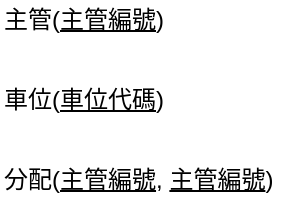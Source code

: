 <mxfile version="22.0.5" type="device">
  <diagram name="第 1 页" id="8_uR9EwcF36KfFjGduFT">
    <mxGraphModel dx="164" dy="249" grid="1" gridSize="10" guides="1" tooltips="1" connect="1" arrows="1" fold="1" page="1" pageScale="1" pageWidth="827" pageHeight="1169" math="0" shadow="0">
      <root>
        <mxCell id="0" />
        <mxCell id="1" parent="0" />
        <UserObject label="主管(&lt;u&gt;主管編號&lt;/u&gt;)" placeholders="1" name="Variable" id="RjvR5bWdkeF-BYek89Ls-1">
          <mxCell style="text;html=1;strokeColor=none;fillColor=none;align=left;verticalAlign=middle;whiteSpace=wrap;overflow=hidden;" vertex="1" parent="1">
            <mxGeometry x="240" y="280" width="90" height="20" as="geometry" />
          </mxCell>
        </UserObject>
        <UserObject label="車位(&lt;u&gt;車位代碼&lt;/u&gt;)" placeholders="1" name="Variable" id="RjvR5bWdkeF-BYek89Ls-2">
          <mxCell style="text;html=1;strokeColor=none;fillColor=none;align=left;verticalAlign=middle;whiteSpace=wrap;overflow=hidden;" vertex="1" parent="1">
            <mxGeometry x="240" y="320" width="150" height="20" as="geometry" />
          </mxCell>
        </UserObject>
        <UserObject label="分配(&lt;u style=&quot;border-color: var(--border-color);&quot;&gt;主管編號&lt;/u&gt;, &lt;u&gt;主管編號&lt;/u&gt;)" placeholders="1" name="Variable" id="RjvR5bWdkeF-BYek89Ls-3">
          <mxCell style="text;html=1;strokeColor=none;fillColor=none;align=left;verticalAlign=middle;whiteSpace=wrap;overflow=hidden;" vertex="1" parent="1">
            <mxGeometry x="240" y="360" width="150" height="20" as="geometry" />
          </mxCell>
        </UserObject>
      </root>
    </mxGraphModel>
  </diagram>
</mxfile>
